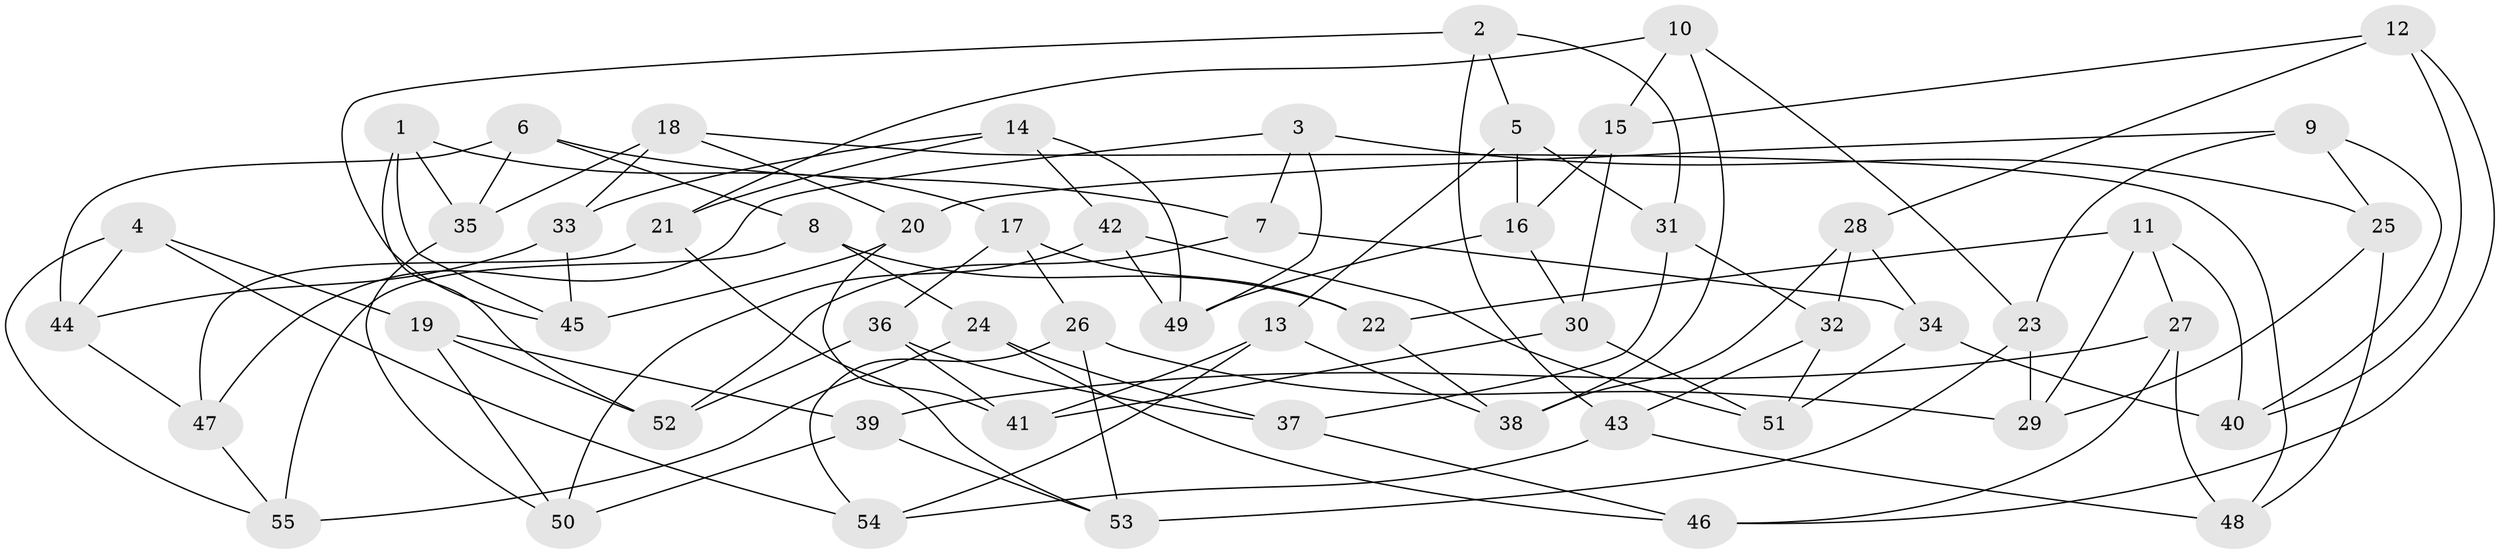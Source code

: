 // coarse degree distribution, {6: 0.41935483870967744, 5: 0.3225806451612903, 4: 0.25806451612903225}
// Generated by graph-tools (version 1.1) at 2025/42/03/06/25 10:42:17]
// undirected, 55 vertices, 110 edges
graph export_dot {
graph [start="1"]
  node [color=gray90,style=filled];
  1;
  2;
  3;
  4;
  5;
  6;
  7;
  8;
  9;
  10;
  11;
  12;
  13;
  14;
  15;
  16;
  17;
  18;
  19;
  20;
  21;
  22;
  23;
  24;
  25;
  26;
  27;
  28;
  29;
  30;
  31;
  32;
  33;
  34;
  35;
  36;
  37;
  38;
  39;
  40;
  41;
  42;
  43;
  44;
  45;
  46;
  47;
  48;
  49;
  50;
  51;
  52;
  53;
  54;
  55;
  1 -- 45;
  1 -- 35;
  1 -- 52;
  1 -- 17;
  2 -- 45;
  2 -- 5;
  2 -- 31;
  2 -- 43;
  3 -- 25;
  3 -- 49;
  3 -- 47;
  3 -- 7;
  4 -- 44;
  4 -- 19;
  4 -- 54;
  4 -- 55;
  5 -- 31;
  5 -- 16;
  5 -- 13;
  6 -- 35;
  6 -- 7;
  6 -- 8;
  6 -- 44;
  7 -- 52;
  7 -- 34;
  8 -- 55;
  8 -- 22;
  8 -- 24;
  9 -- 20;
  9 -- 25;
  9 -- 23;
  9 -- 40;
  10 -- 15;
  10 -- 38;
  10 -- 23;
  10 -- 21;
  11 -- 40;
  11 -- 29;
  11 -- 27;
  11 -- 22;
  12 -- 28;
  12 -- 46;
  12 -- 15;
  12 -- 40;
  13 -- 54;
  13 -- 38;
  13 -- 41;
  14 -- 21;
  14 -- 42;
  14 -- 33;
  14 -- 49;
  15 -- 30;
  15 -- 16;
  16 -- 49;
  16 -- 30;
  17 -- 36;
  17 -- 22;
  17 -- 26;
  18 -- 33;
  18 -- 48;
  18 -- 20;
  18 -- 35;
  19 -- 52;
  19 -- 50;
  19 -- 39;
  20 -- 45;
  20 -- 41;
  21 -- 47;
  21 -- 53;
  22 -- 38;
  23 -- 53;
  23 -- 29;
  24 -- 55;
  24 -- 37;
  24 -- 46;
  25 -- 29;
  25 -- 48;
  26 -- 53;
  26 -- 29;
  26 -- 54;
  27 -- 46;
  27 -- 39;
  27 -- 48;
  28 -- 38;
  28 -- 34;
  28 -- 32;
  30 -- 51;
  30 -- 41;
  31 -- 37;
  31 -- 32;
  32 -- 51;
  32 -- 43;
  33 -- 45;
  33 -- 44;
  34 -- 40;
  34 -- 51;
  35 -- 50;
  36 -- 41;
  36 -- 37;
  36 -- 52;
  37 -- 46;
  39 -- 50;
  39 -- 53;
  42 -- 49;
  42 -- 51;
  42 -- 50;
  43 -- 54;
  43 -- 48;
  44 -- 47;
  47 -- 55;
}
